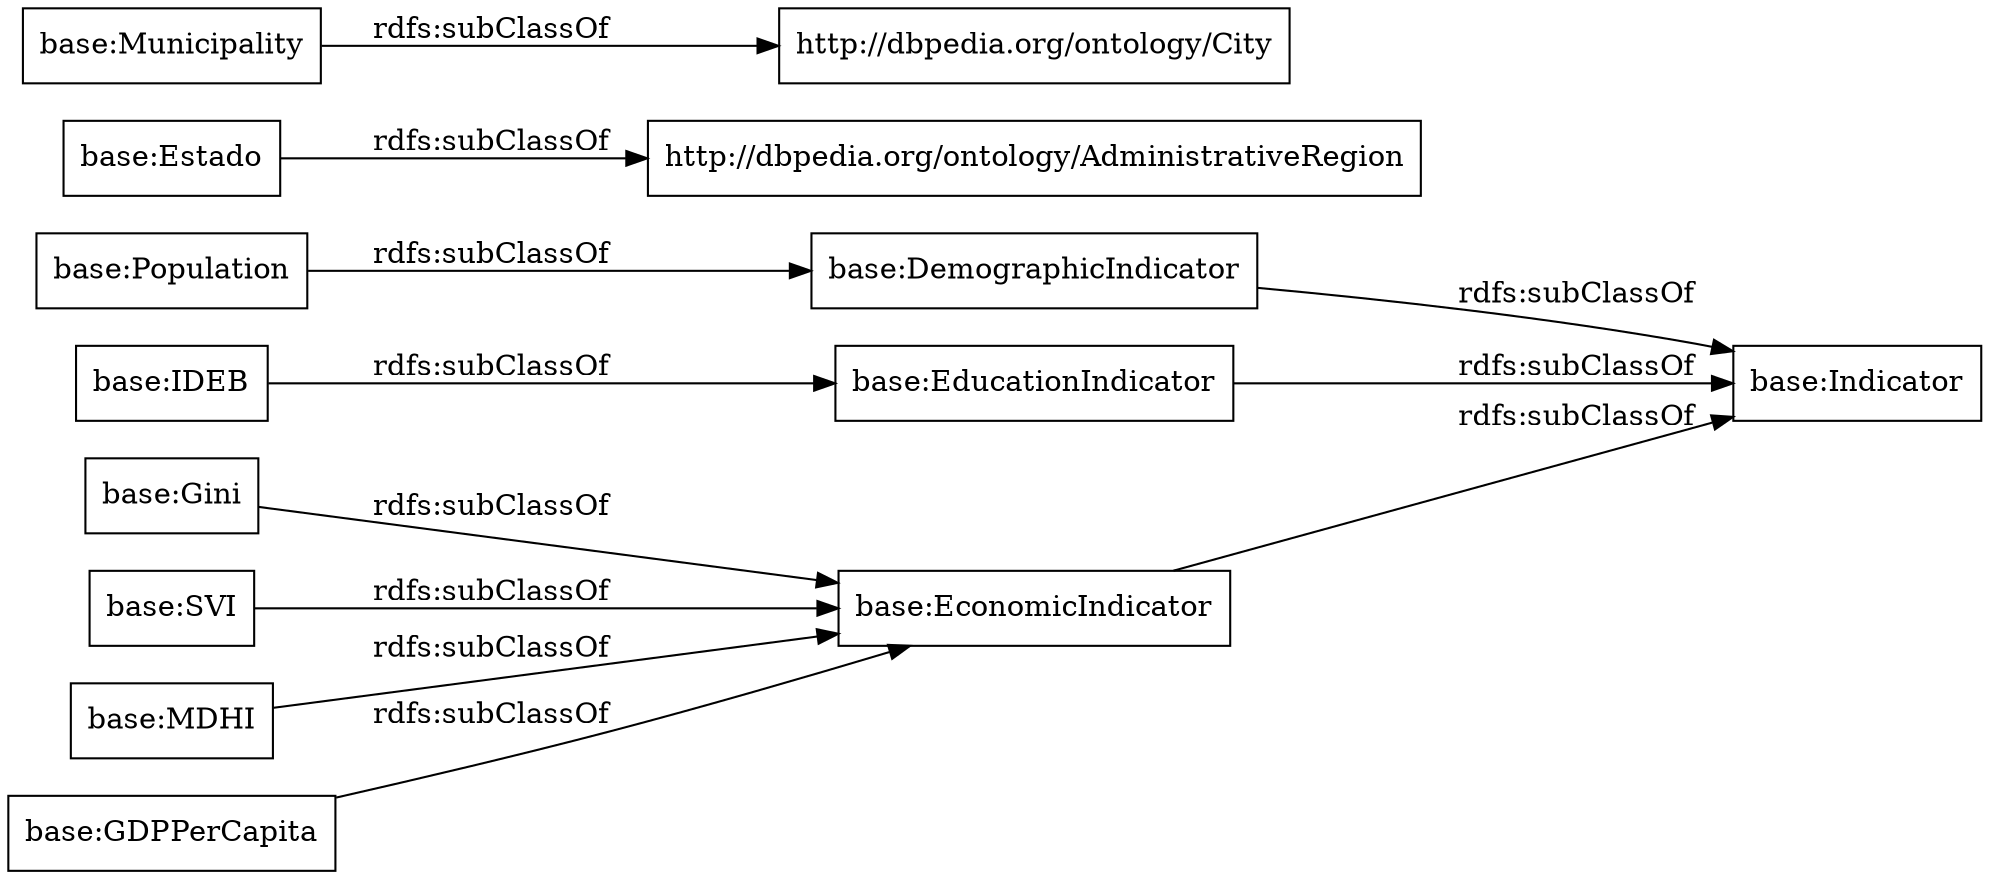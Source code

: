 digraph ar2dtool_diagram { 
rankdir=LR;
size="1000"
node [shape = rectangle, color="black"]; "base:Gini" "base:IDEB" "base:DemographicIndicator" "base:GDPPerCapita" "base:Population" "base:SVI" "base:Indicator" "base:Estado" "base:Municipality" "base:EducationIndicator" "base:MDHI" "base:EconomicIndicator" ; /*classes style*/
	"base:Municipality" -> "http://dbpedia.org/ontology/City" [ label = "rdfs:subClassOf" ];
	"base:Gini" -> "base:EconomicIndicator" [ label = "rdfs:subClassOf" ];
	"base:EconomicIndicator" -> "base:Indicator" [ label = "rdfs:subClassOf" ];
	"base:MDHI" -> "base:EconomicIndicator" [ label = "rdfs:subClassOf" ];
	"base:EducationIndicator" -> "base:Indicator" [ label = "rdfs:subClassOf" ];
	"base:SVI" -> "base:EconomicIndicator" [ label = "rdfs:subClassOf" ];
	"base:Population" -> "base:DemographicIndicator" [ label = "rdfs:subClassOf" ];
	"base:DemographicIndicator" -> "base:Indicator" [ label = "rdfs:subClassOf" ];
	"base:GDPPerCapita" -> "base:EconomicIndicator" [ label = "rdfs:subClassOf" ];
	"base:IDEB" -> "base:EducationIndicator" [ label = "rdfs:subClassOf" ];
	"base:Estado" -> "http://dbpedia.org/ontology/AdministrativeRegion" [ label = "rdfs:subClassOf" ];

}
